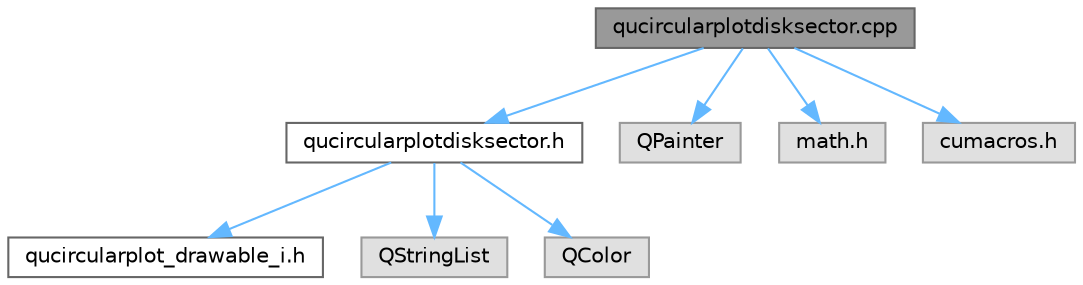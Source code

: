 digraph "qucircularplotdisksector.cpp"
{
 // LATEX_PDF_SIZE
  bgcolor="transparent";
  edge [fontname=Helvetica,fontsize=10,labelfontname=Helvetica,labelfontsize=10];
  node [fontname=Helvetica,fontsize=10,shape=box,height=0.2,width=0.4];
  Node1 [label="qucircularplotdisksector.cpp",height=0.2,width=0.4,color="gray40", fillcolor="grey60", style="filled", fontcolor="black",tooltip=" "];
  Node1 -> Node2 [color="steelblue1",style="solid"];
  Node2 [label="qucircularplotdisksector.h",height=0.2,width=0.4,color="grey40", fillcolor="white", style="filled",URL="$qucircularplotdisksector_8h.html",tooltip=" "];
  Node2 -> Node3 [color="steelblue1",style="solid"];
  Node3 [label="qucircularplot_drawable_i.h",height=0.2,width=0.4,color="grey40", fillcolor="white", style="filled",URL="$qucircularplot__drawable__i_8h.html",tooltip=" "];
  Node2 -> Node4 [color="steelblue1",style="solid"];
  Node4 [label="QStringList",height=0.2,width=0.4,color="grey60", fillcolor="#E0E0E0", style="filled",tooltip=" "];
  Node2 -> Node5 [color="steelblue1",style="solid"];
  Node5 [label="QColor",height=0.2,width=0.4,color="grey60", fillcolor="#E0E0E0", style="filled",tooltip=" "];
  Node1 -> Node6 [color="steelblue1",style="solid"];
  Node6 [label="QPainter",height=0.2,width=0.4,color="grey60", fillcolor="#E0E0E0", style="filled",tooltip=" "];
  Node1 -> Node7 [color="steelblue1",style="solid"];
  Node7 [label="math.h",height=0.2,width=0.4,color="grey60", fillcolor="#E0E0E0", style="filled",tooltip=" "];
  Node1 -> Node8 [color="steelblue1",style="solid"];
  Node8 [label="cumacros.h",height=0.2,width=0.4,color="grey60", fillcolor="#E0E0E0", style="filled",tooltip=" "];
}
